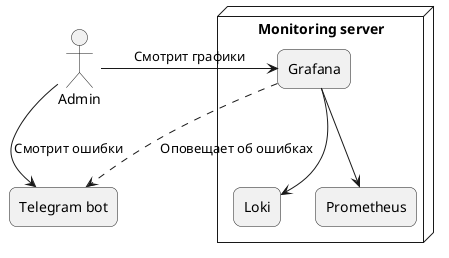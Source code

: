 @startuml

skinparam roundCorner 15

actor admin as "Admin"

node "Monitoring server" {
  rectangle loki as "Loki"
  rectangle prometheus as "Prometheus"
  rectangle grafana as "Grafana"
}

rectangle telegram_bot as "Telegram bot"

admin -> grafana : Смотрит графики
admin -> telegram_bot : Смотрит ошибки 
grafana --> prometheus
grafana --> loki
grafana ..> telegram_bot : Оповещает об ошибках

@enduml
